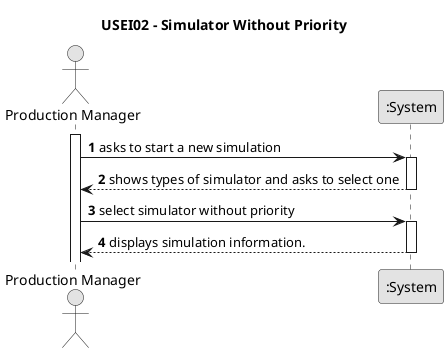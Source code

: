 @startuml
skinparam monochrome true
skinparam packageStyle rectangle
skinparam shadowing false

title USEI02 - Simulator Without Priority

autonumber

actor "Production Manager" as PFM
participant ":System" as System

activate PFM

    PFM -> System : asks to start a new simulation
    activate System

    System --> PFM : shows types of simulator and asks to select one
    deactivate System

    PFM -> System : select simulator without priority
    activate System

    System --> PFM : displays simulation information.
    deactivate System

@enduml